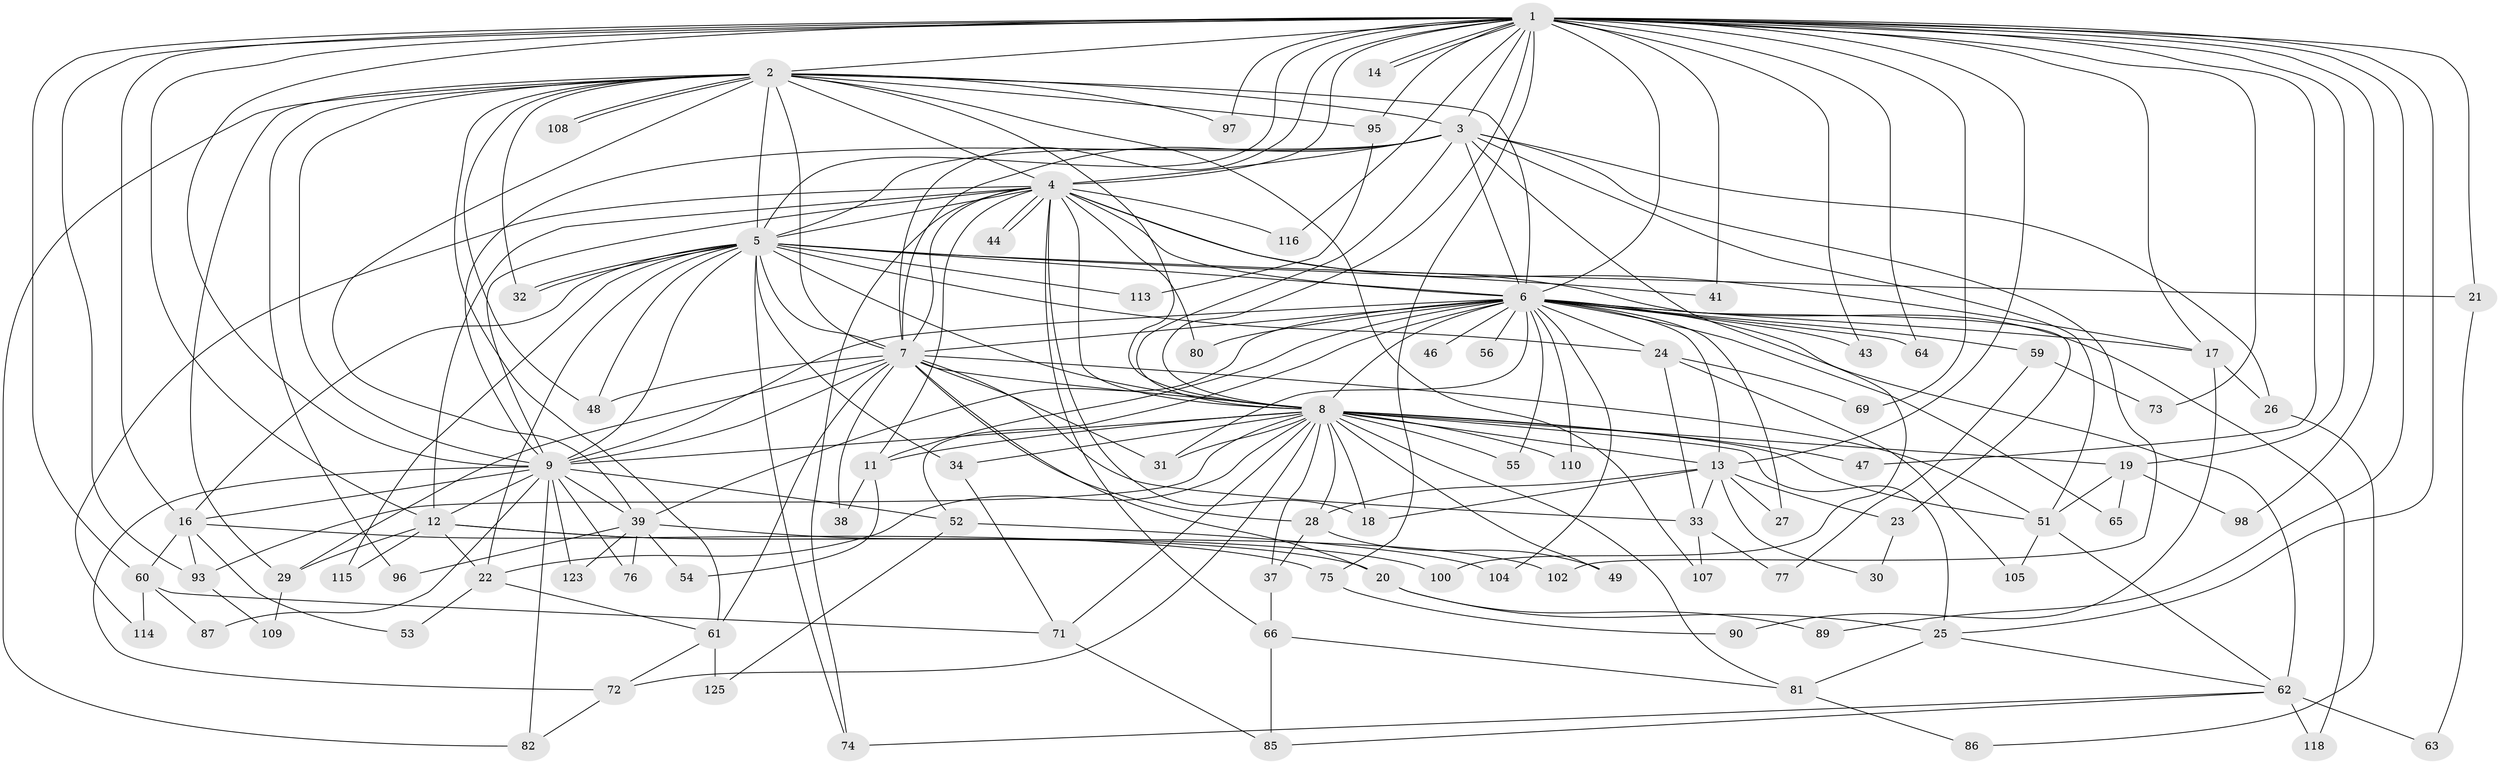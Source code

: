 // original degree distribution, {32: 0.008, 20: 0.008, 14: 0.008, 22: 0.008, 21: 0.008, 16: 0.008, 17: 0.008, 30: 0.008, 18: 0.008, 27: 0.008, 5: 0.088, 7: 0.016, 10: 0.008, 2: 0.52, 4: 0.104, 3: 0.176, 6: 0.008}
// Generated by graph-tools (version 1.1) at 2025/41/03/06/25 10:41:36]
// undirected, 92 vertices, 225 edges
graph export_dot {
graph [start="1"]
  node [color=gray90,style=filled];
  1 [super="+50"];
  2 [super="+35"];
  3;
  4 [super="+88"];
  5 [super="+70"];
  6 [super="+10"];
  7 [super="+15"];
  8 [super="+122"];
  9 [super="+91"];
  11 [super="+120"];
  12 [super="+83"];
  13 [super="+124"];
  14;
  16 [super="+45"];
  17 [super="+78"];
  18;
  19 [super="+67"];
  20 [super="+57"];
  21;
  22 [super="+106"];
  23;
  24 [super="+58"];
  25;
  26;
  27;
  28 [super="+42"];
  29 [super="+36"];
  30;
  31 [super="+79"];
  32 [super="+119"];
  33 [super="+40"];
  34 [super="+121"];
  37;
  38;
  39 [super="+68"];
  41;
  43;
  44;
  46;
  47;
  48 [super="+99"];
  49;
  51 [super="+94"];
  52;
  53;
  54;
  55 [super="+111"];
  56;
  59;
  60;
  61;
  62 [super="+117"];
  63;
  64;
  65;
  66;
  69;
  71;
  72 [super="+92"];
  73;
  74 [super="+101"];
  75;
  76;
  77;
  80;
  81 [super="+84"];
  82;
  85 [super="+103"];
  86;
  87;
  89;
  90;
  93 [super="+112"];
  95;
  96;
  97;
  98;
  100;
  102;
  104;
  105;
  107;
  108;
  109;
  110;
  113;
  114;
  115;
  116;
  118;
  123;
  125;
  1 -- 2;
  1 -- 3 [weight=2];
  1 -- 4;
  1 -- 5;
  1 -- 6 [weight=2];
  1 -- 7;
  1 -- 8;
  1 -- 9;
  1 -- 12;
  1 -- 14;
  1 -- 14;
  1 -- 17;
  1 -- 19;
  1 -- 21;
  1 -- 25;
  1 -- 41;
  1 -- 43;
  1 -- 47;
  1 -- 60;
  1 -- 64;
  1 -- 69;
  1 -- 73;
  1 -- 75;
  1 -- 89;
  1 -- 93;
  1 -- 95;
  1 -- 98;
  1 -- 116;
  1 -- 97;
  1 -- 13;
  1 -- 16;
  2 -- 3;
  2 -- 4;
  2 -- 5;
  2 -- 6 [weight=2];
  2 -- 7;
  2 -- 8 [weight=2];
  2 -- 9;
  2 -- 29;
  2 -- 48;
  2 -- 61;
  2 -- 95;
  2 -- 96;
  2 -- 97;
  2 -- 107;
  2 -- 108;
  2 -- 108;
  2 -- 82;
  2 -- 39;
  2 -- 32;
  3 -- 4;
  3 -- 5;
  3 -- 6 [weight=2];
  3 -- 7;
  3 -- 8;
  3 -- 9;
  3 -- 26;
  3 -- 51;
  3 -- 100;
  3 -- 102;
  4 -- 5;
  4 -- 6 [weight=2];
  4 -- 7;
  4 -- 8 [weight=2];
  4 -- 9;
  4 -- 12;
  4 -- 23;
  4 -- 44;
  4 -- 44;
  4 -- 66;
  4 -- 80;
  4 -- 114;
  4 -- 116;
  4 -- 11;
  4 -- 17;
  4 -- 18;
  4 -- 74;
  5 -- 6 [weight=2];
  5 -- 7;
  5 -- 8;
  5 -- 9;
  5 -- 16;
  5 -- 21;
  5 -- 24;
  5 -- 32;
  5 -- 32;
  5 -- 34;
  5 -- 41;
  5 -- 48;
  5 -- 74;
  5 -- 113;
  5 -- 115;
  5 -- 22;
  6 -- 7 [weight=3];
  6 -- 8 [weight=2];
  6 -- 9 [weight=2];
  6 -- 43;
  6 -- 59 [weight=2];
  6 -- 64;
  6 -- 80;
  6 -- 104;
  6 -- 65;
  6 -- 11;
  6 -- 13;
  6 -- 17;
  6 -- 24;
  6 -- 27;
  6 -- 46;
  6 -- 110;
  6 -- 52;
  6 -- 118;
  6 -- 55;
  6 -- 56;
  6 -- 39;
  6 -- 62;
  6 -- 31;
  7 -- 8;
  7 -- 9;
  7 -- 20;
  7 -- 31;
  7 -- 38;
  7 -- 51;
  7 -- 61;
  7 -- 33;
  7 -- 48;
  7 -- 28;
  7 -- 29;
  8 -- 9;
  8 -- 11;
  8 -- 13;
  8 -- 18;
  8 -- 19;
  8 -- 22;
  8 -- 25;
  8 -- 28;
  8 -- 31;
  8 -- 34;
  8 -- 37;
  8 -- 47;
  8 -- 49;
  8 -- 71;
  8 -- 72;
  8 -- 81;
  8 -- 110;
  8 -- 51;
  8 -- 93;
  8 -- 55;
  9 -- 16;
  9 -- 39;
  9 -- 52;
  9 -- 76;
  9 -- 82;
  9 -- 87;
  9 -- 123;
  9 -- 12;
  9 -- 72;
  11 -- 38;
  11 -- 54;
  12 -- 20;
  12 -- 22;
  12 -- 29;
  12 -- 115;
  12 -- 100;
  13 -- 18;
  13 -- 23;
  13 -- 27;
  13 -- 28;
  13 -- 30;
  13 -- 33 [weight=2];
  16 -- 53;
  16 -- 75;
  16 -- 60;
  16 -- 93;
  17 -- 26;
  17 -- 90;
  19 -- 65;
  19 -- 98;
  19 -- 51;
  20 -- 89;
  20 -- 25;
  21 -- 63;
  22 -- 53;
  22 -- 61;
  23 -- 30;
  24 -- 33;
  24 -- 69;
  24 -- 105;
  25 -- 62;
  25 -- 81;
  26 -- 86;
  28 -- 37;
  28 -- 49;
  29 -- 109;
  33 -- 107;
  33 -- 77;
  34 -- 71;
  37 -- 66;
  39 -- 54;
  39 -- 76;
  39 -- 123;
  39 -- 96;
  39 -- 102;
  51 -- 62;
  51 -- 105;
  52 -- 104;
  52 -- 125;
  59 -- 73;
  59 -- 77;
  60 -- 71;
  60 -- 87;
  60 -- 114;
  61 -- 72;
  61 -- 125;
  62 -- 63;
  62 -- 74;
  62 -- 85;
  62 -- 118;
  66 -- 81;
  66 -- 85;
  71 -- 85;
  72 -- 82;
  75 -- 90;
  81 -- 86;
  93 -- 109;
  95 -- 113;
}
